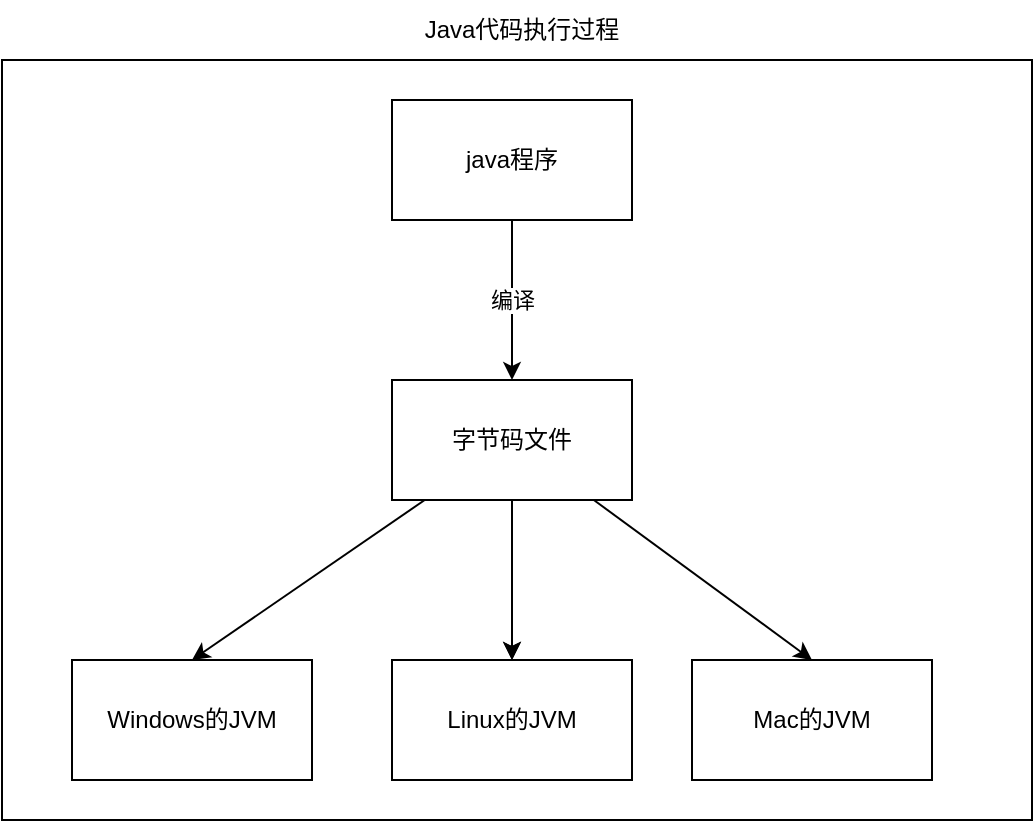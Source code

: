 <mxfile>
    <diagram id="sx-u6uK-w6L8p_IfwsAb" name="Page-1">
        <mxGraphModel dx="709" dy="1124" grid="1" gridSize="10" guides="1" tooltips="1" connect="1" arrows="1" fold="1" page="1" pageScale="1" pageWidth="827" pageHeight="1169" math="0" shadow="0">
            <root>
                <mxCell id="0"/>
                <mxCell id="1" parent="0"/>
                <mxCell id="13" value="" style="rounded=0;whiteSpace=wrap;html=1;" vertex="1" parent="1">
                    <mxGeometry x="65" y="400" width="515" height="380" as="geometry"/>
                </mxCell>
                <mxCell id="4" value="编译" style="edgeStyle=none;html=1;" edge="1" parent="1" source="2" target="3">
                    <mxGeometry relative="1" as="geometry"/>
                </mxCell>
                <mxCell id="2" value="java程序" style="rounded=0;whiteSpace=wrap;html=1;" vertex="1" parent="1">
                    <mxGeometry x="260" y="420" width="120" height="60" as="geometry"/>
                </mxCell>
                <mxCell id="6" value="" style="edgeStyle=none;html=1;" edge="1" parent="1" source="3" target="5">
                    <mxGeometry relative="1" as="geometry"/>
                </mxCell>
                <mxCell id="7" value="" style="edgeStyle=none;html=1;" edge="1" parent="1" source="3" target="5">
                    <mxGeometry relative="1" as="geometry"/>
                </mxCell>
                <mxCell id="10" style="edgeStyle=none;html=1;entryX=0.5;entryY=0;entryDx=0;entryDy=0;" edge="1" parent="1" source="3" target="9">
                    <mxGeometry relative="1" as="geometry"/>
                </mxCell>
                <mxCell id="11" style="edgeStyle=none;html=1;entryX=0.5;entryY=0;entryDx=0;entryDy=0;" edge="1" parent="1" source="3" target="8">
                    <mxGeometry relative="1" as="geometry"/>
                </mxCell>
                <mxCell id="3" value="字节码文件" style="whiteSpace=wrap;html=1;rounded=0;" vertex="1" parent="1">
                    <mxGeometry x="260" y="560" width="120" height="60" as="geometry"/>
                </mxCell>
                <mxCell id="5" value="Linux的JVM" style="whiteSpace=wrap;html=1;rounded=0;" vertex="1" parent="1">
                    <mxGeometry x="260" y="700" width="120" height="60" as="geometry"/>
                </mxCell>
                <mxCell id="8" value="Mac的JVM" style="rounded=0;whiteSpace=wrap;html=1;" vertex="1" parent="1">
                    <mxGeometry x="410" y="700" width="120" height="60" as="geometry"/>
                </mxCell>
                <mxCell id="9" value="Windows的JVM" style="rounded=0;whiteSpace=wrap;html=1;" vertex="1" parent="1">
                    <mxGeometry x="100" y="700" width="120" height="60" as="geometry"/>
                </mxCell>
                <mxCell id="14" value="Java代码执行过程" style="text;html=1;strokeColor=none;fillColor=none;align=center;verticalAlign=middle;whiteSpace=wrap;rounded=0;" vertex="1" parent="1">
                    <mxGeometry x="220" y="370" width="210" height="30" as="geometry"/>
                </mxCell>
            </root>
        </mxGraphModel>
    </diagram>
</mxfile>